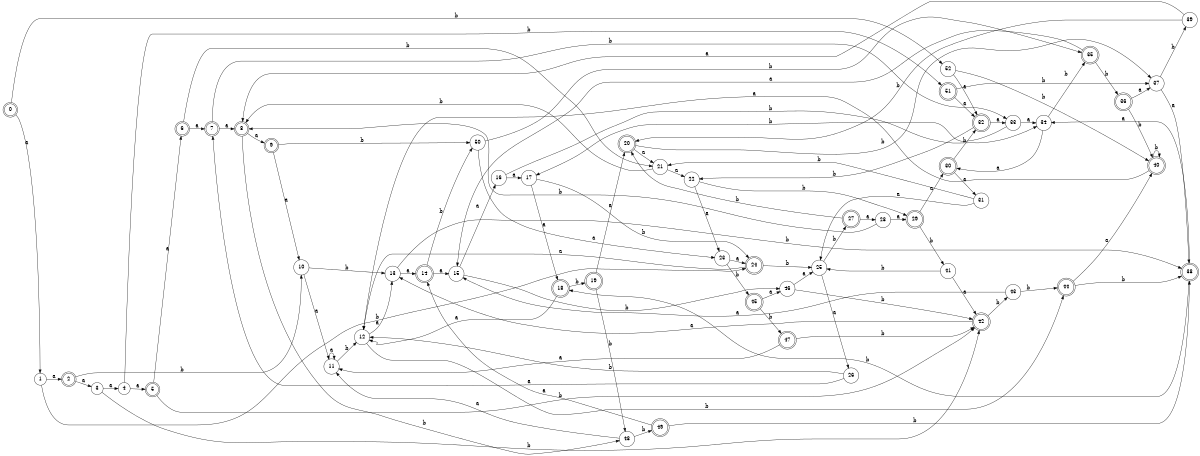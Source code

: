 digraph n43_4 {
__start0 [label="" shape="none"];

rankdir=LR;
size="8,5";

s0 [style="rounded,filled", color="black", fillcolor="white" shape="doublecircle", label="0"];
s1 [style="filled", color="black", fillcolor="white" shape="circle", label="1"];
s2 [style="rounded,filled", color="black", fillcolor="white" shape="doublecircle", label="2"];
s3 [style="filled", color="black", fillcolor="white" shape="circle", label="3"];
s4 [style="filled", color="black", fillcolor="white" shape="circle", label="4"];
s5 [style="rounded,filled", color="black", fillcolor="white" shape="doublecircle", label="5"];
s6 [style="rounded,filled", color="black", fillcolor="white" shape="doublecircle", label="6"];
s7 [style="rounded,filled", color="black", fillcolor="white" shape="doublecircle", label="7"];
s8 [style="rounded,filled", color="black", fillcolor="white" shape="doublecircle", label="8"];
s9 [style="rounded,filled", color="black", fillcolor="white" shape="doublecircle", label="9"];
s10 [style="filled", color="black", fillcolor="white" shape="circle", label="10"];
s11 [style="filled", color="black", fillcolor="white" shape="circle", label="11"];
s12 [style="filled", color="black", fillcolor="white" shape="circle", label="12"];
s13 [style="filled", color="black", fillcolor="white" shape="circle", label="13"];
s14 [style="rounded,filled", color="black", fillcolor="white" shape="doublecircle", label="14"];
s15 [style="filled", color="black", fillcolor="white" shape="circle", label="15"];
s16 [style="filled", color="black", fillcolor="white" shape="circle", label="16"];
s17 [style="filled", color="black", fillcolor="white" shape="circle", label="17"];
s18 [style="rounded,filled", color="black", fillcolor="white" shape="doublecircle", label="18"];
s19 [style="rounded,filled", color="black", fillcolor="white" shape="doublecircle", label="19"];
s20 [style="rounded,filled", color="black", fillcolor="white" shape="doublecircle", label="20"];
s21 [style="filled", color="black", fillcolor="white" shape="circle", label="21"];
s22 [style="filled", color="black", fillcolor="white" shape="circle", label="22"];
s23 [style="filled", color="black", fillcolor="white" shape="circle", label="23"];
s24 [style="rounded,filled", color="black", fillcolor="white" shape="doublecircle", label="24"];
s25 [style="filled", color="black", fillcolor="white" shape="circle", label="25"];
s26 [style="filled", color="black", fillcolor="white" shape="circle", label="26"];
s27 [style="rounded,filled", color="black", fillcolor="white" shape="doublecircle", label="27"];
s28 [style="filled", color="black", fillcolor="white" shape="circle", label="28"];
s29 [style="rounded,filled", color="black", fillcolor="white" shape="doublecircle", label="29"];
s30 [style="rounded,filled", color="black", fillcolor="white" shape="doublecircle", label="30"];
s31 [style="filled", color="black", fillcolor="white" shape="circle", label="31"];
s32 [style="rounded,filled", color="black", fillcolor="white" shape="doublecircle", label="32"];
s33 [style="filled", color="black", fillcolor="white" shape="circle", label="33"];
s34 [style="filled", color="black", fillcolor="white" shape="circle", label="34"];
s35 [style="rounded,filled", color="black", fillcolor="white" shape="doublecircle", label="35"];
s36 [style="rounded,filled", color="black", fillcolor="white" shape="doublecircle", label="36"];
s37 [style="filled", color="black", fillcolor="white" shape="circle", label="37"];
s38 [style="rounded,filled", color="black", fillcolor="white" shape="doublecircle", label="38"];
s39 [style="filled", color="black", fillcolor="white" shape="circle", label="39"];
s40 [style="rounded,filled", color="black", fillcolor="white" shape="doublecircle", label="40"];
s41 [style="filled", color="black", fillcolor="white" shape="circle", label="41"];
s42 [style="rounded,filled", color="black", fillcolor="white" shape="doublecircle", label="42"];
s43 [style="filled", color="black", fillcolor="white" shape="circle", label="43"];
s44 [style="rounded,filled", color="black", fillcolor="white" shape="doublecircle", label="44"];
s45 [style="rounded,filled", color="black", fillcolor="white" shape="doublecircle", label="45"];
s46 [style="filled", color="black", fillcolor="white" shape="circle", label="46"];
s47 [style="rounded,filled", color="black", fillcolor="white" shape="doublecircle", label="47"];
s48 [style="filled", color="black", fillcolor="white" shape="circle", label="48"];
s49 [style="rounded,filled", color="black", fillcolor="white" shape="doublecircle", label="49"];
s50 [style="filled", color="black", fillcolor="white" shape="circle", label="50"];
s51 [style="rounded,filled", color="black", fillcolor="white" shape="doublecircle", label="51"];
s52 [style="filled", color="black", fillcolor="white" shape="circle", label="52"];
s0 -> s1 [label="a"];
s0 -> s52 [label="b"];
s1 -> s2 [label="a"];
s1 -> s24 [label="b"];
s2 -> s3 [label="a"];
s2 -> s10 [label="b"];
s3 -> s4 [label="a"];
s3 -> s42 [label="b"];
s4 -> s5 [label="a"];
s4 -> s51 [label="b"];
s5 -> s6 [label="a"];
s5 -> s42 [label="b"];
s6 -> s7 [label="a"];
s6 -> s21 [label="b"];
s7 -> s8 [label="a"];
s7 -> s33 [label="b"];
s8 -> s9 [label="a"];
s8 -> s48 [label="b"];
s9 -> s10 [label="a"];
s9 -> s50 [label="b"];
s10 -> s11 [label="a"];
s10 -> s13 [label="b"];
s11 -> s11 [label="a"];
s11 -> s12 [label="b"];
s12 -> s13 [label="a"];
s12 -> s44 [label="b"];
s13 -> s14 [label="a"];
s13 -> s38 [label="b"];
s14 -> s15 [label="a"];
s14 -> s50 [label="b"];
s15 -> s16 [label="a"];
s15 -> s46 [label="b"];
s16 -> s17 [label="a"];
s16 -> s34 [label="b"];
s17 -> s18 [label="a"];
s17 -> s24 [label="b"];
s18 -> s12 [label="a"];
s18 -> s19 [label="b"];
s19 -> s20 [label="a"];
s19 -> s48 [label="b"];
s20 -> s21 [label="a"];
s20 -> s37 [label="b"];
s21 -> s22 [label="a"];
s21 -> s8 [label="b"];
s22 -> s23 [label="a"];
s22 -> s29 [label="b"];
s23 -> s24 [label="a"];
s23 -> s45 [label="b"];
s24 -> s12 [label="a"];
s24 -> s25 [label="b"];
s25 -> s26 [label="a"];
s25 -> s27 [label="b"];
s26 -> s7 [label="a"];
s26 -> s12 [label="b"];
s27 -> s28 [label="a"];
s27 -> s20 [label="b"];
s28 -> s29 [label="a"];
s28 -> s8 [label="b"];
s29 -> s30 [label="a"];
s29 -> s41 [label="b"];
s30 -> s31 [label="a"];
s30 -> s32 [label="b"];
s31 -> s25 [label="a"];
s31 -> s21 [label="b"];
s32 -> s33 [label="a"];
s32 -> s22 [label="b"];
s33 -> s34 [label="a"];
s33 -> s17 [label="b"];
s34 -> s30 [label="a"];
s34 -> s35 [label="b"];
s35 -> s15 [label="a"];
s35 -> s36 [label="b"];
s36 -> s37 [label="a"];
s36 -> s40 [label="b"];
s37 -> s38 [label="a"];
s37 -> s39 [label="b"];
s38 -> s34 [label="a"];
s38 -> s18 [label="b"];
s39 -> s8 [label="a"];
s39 -> s20 [label="b"];
s40 -> s12 [label="a"];
s40 -> s40 [label="b"];
s41 -> s42 [label="a"];
s41 -> s25 [label="b"];
s42 -> s13 [label="a"];
s42 -> s43 [label="b"];
s43 -> s15 [label="a"];
s43 -> s44 [label="b"];
s44 -> s40 [label="a"];
s44 -> s38 [label="b"];
s45 -> s46 [label="a"];
s45 -> s47 [label="b"];
s46 -> s25 [label="a"];
s46 -> s42 [label="b"];
s47 -> s11 [label="a"];
s47 -> s42 [label="b"];
s48 -> s11 [label="a"];
s48 -> s49 [label="b"];
s49 -> s14 [label="a"];
s49 -> s38 [label="b"];
s50 -> s23 [label="a"];
s50 -> s35 [label="b"];
s51 -> s32 [label="a"];
s51 -> s37 [label="b"];
s52 -> s32 [label="a"];
s52 -> s40 [label="b"];

}